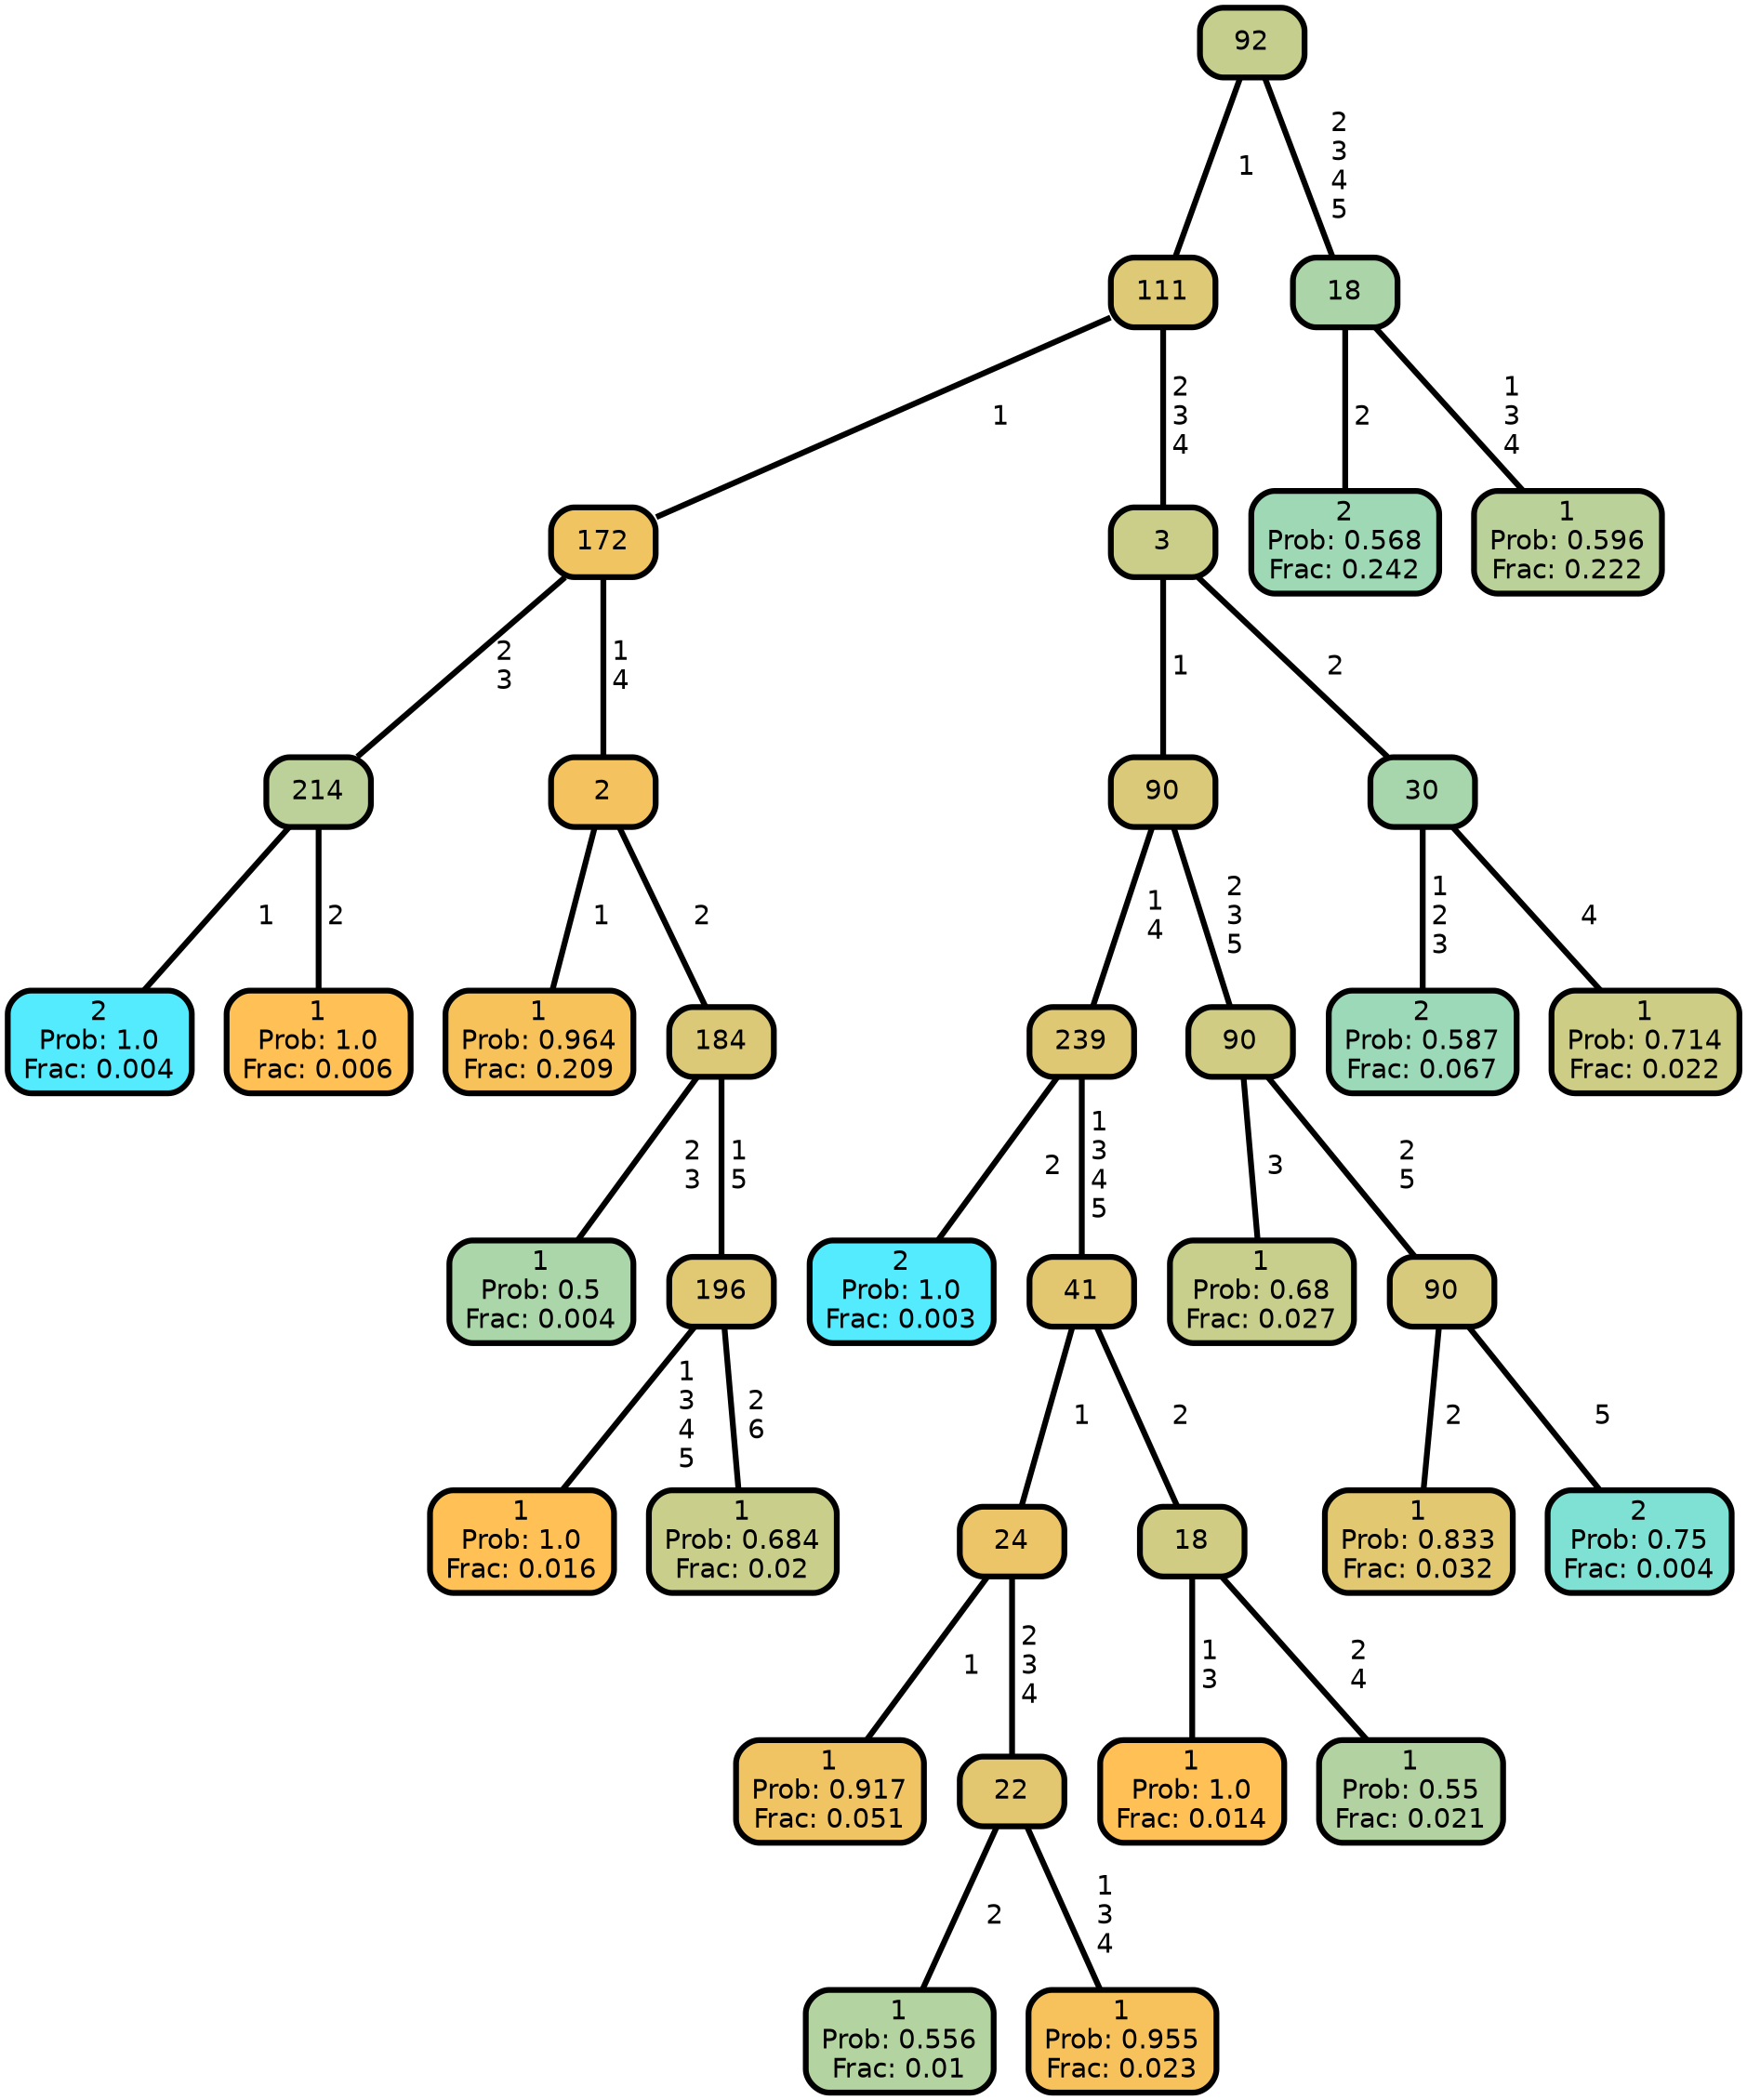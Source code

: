 graph Tree {
node [shape=box, style="filled, rounded",color="black",penwidth="3",fontcolor="black",                 fontname=helvetica] ;
graph [ranksep="0 equally", splines=straight,                 bgcolor=transparent, dpi=200] ;
edge [fontname=helvetica, color=black] ;
0 [label="2
Prob: 1.0
Frac: 0.004", fillcolor="#55ebff"] ;
1 [label="214", fillcolor="#bbd199"] ;
2 [label="1
Prob: 1.0
Frac: 0.006", fillcolor="#ffc155"] ;
3 [label="172", fillcolor="#f1c462"] ;
4 [label="1
Prob: 0.964
Frac: 0.209", fillcolor="#f8c25b"] ;
5 [label="2", fillcolor="#f4c35f"] ;
6 [label="1
Prob: 0.5
Frac: 0.004", fillcolor="#aad6aa"] ;
7 [label="184", fillcolor="#dbc978"] ;
8 [label="1
Prob: 1.0
Frac: 0.016", fillcolor="#ffc155"] ;
9 [label="196", fillcolor="#e1c873"] ;
10 [label="1
Prob: 0.684
Frac: 0.02", fillcolor="#c9ce8a"] ;
11 [label="111", fillcolor="#ddc976"] ;
12 [label="2
Prob: 1.0
Frac: 0.003", fillcolor="#55ebff"] ;
13 [label="239", fillcolor="#dfc874"] ;
14 [label="1
Prob: 0.917
Frac: 0.051", fillcolor="#f0c463"] ;
15 [label="24", fillcolor="#ebc568"] ;
16 [label="1
Prob: 0.556
Frac: 0.01", fillcolor="#b3d3a0"] ;
17 [label="22", fillcolor="#e3c770"] ;
18 [label="1
Prob: 0.955
Frac: 0.023", fillcolor="#f7c25c"] ;
19 [label="41", fillcolor="#e3c770"] ;
20 [label="1
Prob: 1.0
Frac: 0.014", fillcolor="#ffc155"] ;
21 [label="18", fillcolor="#d0cc83"] ;
22 [label="1
Prob: 0.55
Frac: 0.021", fillcolor="#b2d3a1"] ;
23 [label="90", fillcolor="#dac979"] ;
24 [label="1
Prob: 0.68
Frac: 0.027", fillcolor="#c8ce8b"] ;
25 [label="90", fillcolor="#d0cc83"] ;
26 [label="1
Prob: 0.833
Frac: 0.032", fillcolor="#e2c871"] ;
27 [label="90", fillcolor="#d7ca7d"] ;
28 [label="2
Prob: 0.75
Frac: 0.004", fillcolor="#7fe0d4"] ;
29 [label="3", fillcolor="#cace89"] ;
30 [label="2
Prob: 0.587
Frac: 0.067", fillcolor="#9bd9b8"] ;
31 [label="30", fillcolor="#a7d6ac"] ;
32 [label="1
Prob: 0.714
Frac: 0.022", fillcolor="#cecd85"] ;
33 [label="92", fillcolor="#c6ce8d"] ;
34 [label="2
Prob: 0.568
Frac: 0.242", fillcolor="#9ed8b5"] ;
35 [label="18", fillcolor="#abd5a8"] ;
36 [label="1
Prob: 0.596
Frac: 0.222", fillcolor="#bad199"] ;
1 -- 0 [label=" 1",penwidth=3] ;
1 -- 2 [label=" 2",penwidth=3] ;
3 -- 1 [label=" 2\n 3",penwidth=3] ;
3 -- 5 [label=" 1\n 4",penwidth=3] ;
5 -- 4 [label=" 1",penwidth=3] ;
5 -- 7 [label=" 2",penwidth=3] ;
7 -- 6 [label=" 2\n 3",penwidth=3] ;
7 -- 9 [label=" 1\n 5",penwidth=3] ;
9 -- 8 [label=" 1\n 3\n 4\n 5",penwidth=3] ;
9 -- 10 [label=" 2\n 6",penwidth=3] ;
11 -- 3 [label=" 1",penwidth=3] ;
11 -- 29 [label=" 2\n 3\n 4",penwidth=3] ;
13 -- 12 [label=" 2",penwidth=3] ;
13 -- 19 [label=" 1\n 3\n 4\n 5",penwidth=3] ;
15 -- 14 [label=" 1",penwidth=3] ;
15 -- 17 [label=" 2\n 3\n 4",penwidth=3] ;
17 -- 16 [label=" 2",penwidth=3] ;
17 -- 18 [label=" 1\n 3\n 4",penwidth=3] ;
19 -- 15 [label=" 1",penwidth=3] ;
19 -- 21 [label=" 2",penwidth=3] ;
21 -- 20 [label=" 1\n 3",penwidth=3] ;
21 -- 22 [label=" 2\n 4",penwidth=3] ;
23 -- 13 [label=" 1\n 4",penwidth=3] ;
23 -- 25 [label=" 2\n 3\n 5",penwidth=3] ;
25 -- 24 [label=" 3",penwidth=3] ;
25 -- 27 [label=" 2\n 5",penwidth=3] ;
27 -- 26 [label=" 2",penwidth=3] ;
27 -- 28 [label=" 5",penwidth=3] ;
29 -- 23 [label=" 1",penwidth=3] ;
29 -- 31 [label=" 2",penwidth=3] ;
31 -- 30 [label=" 1\n 2\n 3",penwidth=3] ;
31 -- 32 [label=" 4",penwidth=3] ;
33 -- 11 [label=" 1",penwidth=3] ;
33 -- 35 [label=" 2\n 3\n 4\n 5",penwidth=3] ;
35 -- 34 [label=" 2",penwidth=3] ;
35 -- 36 [label=" 1\n 3\n 4",penwidth=3] ;
{rank = same;}}
